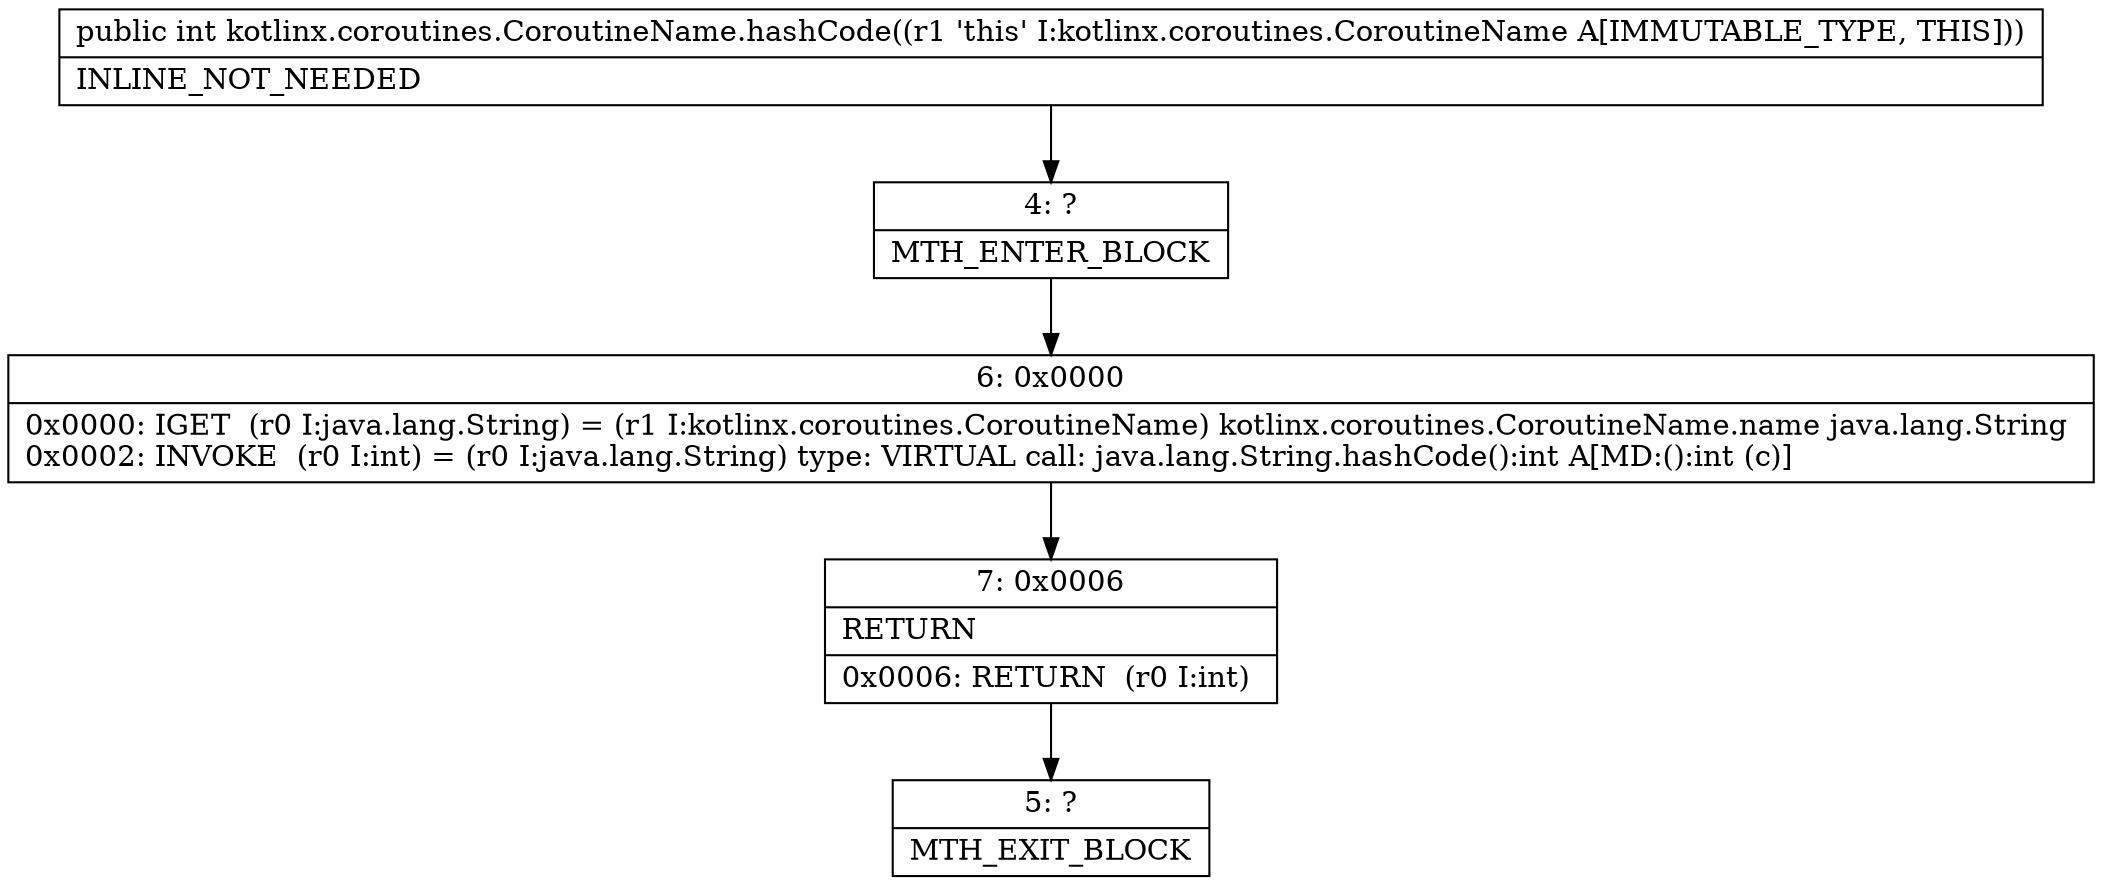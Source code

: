 digraph "CFG forkotlinx.coroutines.CoroutineName.hashCode()I" {
Node_4 [shape=record,label="{4\:\ ?|MTH_ENTER_BLOCK\l}"];
Node_6 [shape=record,label="{6\:\ 0x0000|0x0000: IGET  (r0 I:java.lang.String) = (r1 I:kotlinx.coroutines.CoroutineName) kotlinx.coroutines.CoroutineName.name java.lang.String \l0x0002: INVOKE  (r0 I:int) = (r0 I:java.lang.String) type: VIRTUAL call: java.lang.String.hashCode():int A[MD:():int (c)]\l}"];
Node_7 [shape=record,label="{7\:\ 0x0006|RETURN\l|0x0006: RETURN  (r0 I:int) \l}"];
Node_5 [shape=record,label="{5\:\ ?|MTH_EXIT_BLOCK\l}"];
MethodNode[shape=record,label="{public int kotlinx.coroutines.CoroutineName.hashCode((r1 'this' I:kotlinx.coroutines.CoroutineName A[IMMUTABLE_TYPE, THIS]))  | INLINE_NOT_NEEDED\l}"];
MethodNode -> Node_4;Node_4 -> Node_6;
Node_6 -> Node_7;
Node_7 -> Node_5;
}

